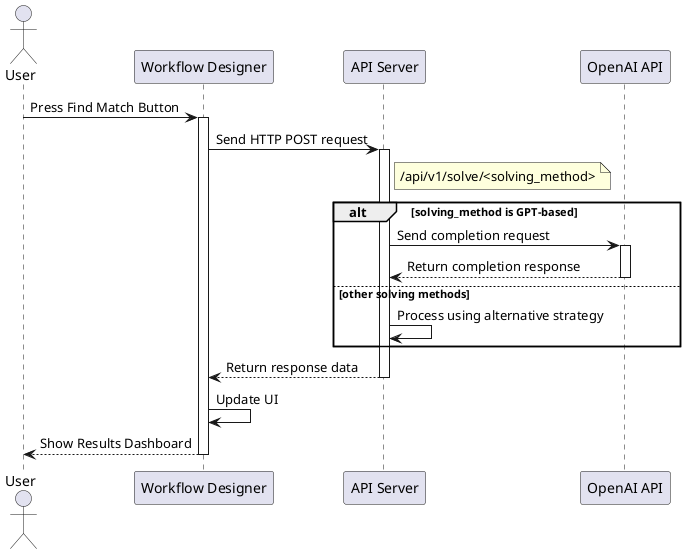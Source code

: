 @startuml
actor User
participant "Workflow Designer" as FE
participant "API Server" as BE
participant "OpenAI API" as OpenAI

User -> FE: Press Find Match Button
activate FE

FE -> BE: Send HTTP POST request
note right of BE: /api/v1/solve/<solving_method>
activate BE

alt solving_method is GPT-based
    BE -> OpenAI: Send completion request
    activate OpenAI
    OpenAI --> BE: Return completion response
    deactivate OpenAI
else other solving methods
    BE -> BE: Process using alternative strategy
end

BE --> FE: Return response data
deactivate BE

FE -> FE: Update UI
FE --> User: Show Results Dashboard
deactivate FE

@enduml